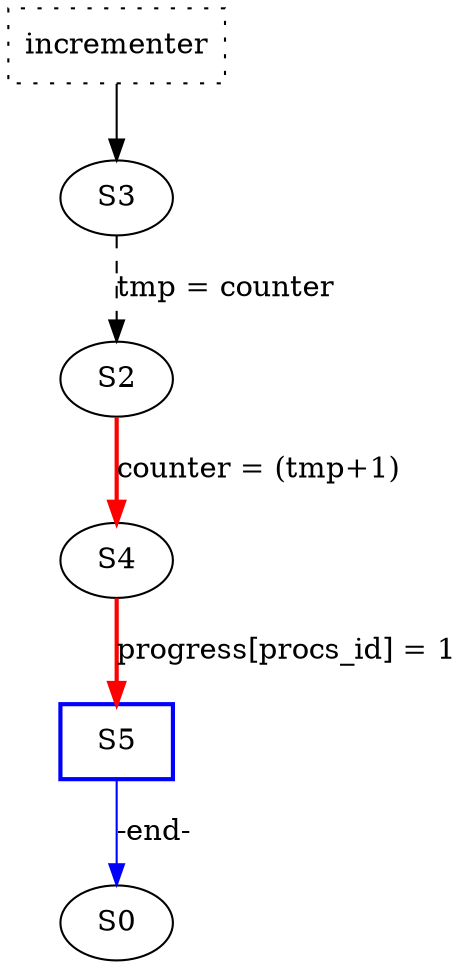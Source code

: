 digraph p_incrementer {
size="8,10";
  GT [shape=box,style=dotted,label="incrementer"];
  GT -> S3;
	S3 -> S2  [color=black,style=dashed,label="tmp = counter"];
	S2 -> S4  [color=red,style=bold,label="counter = (tmp+1)"];
	S4 -> S5  [color=red,style=bold,label="progress[procs_id] = 1"];
	S5 -> S0  [color=blue,style=solid,label="-end-"];
  S5 [color=blue,style=bold,shape=box];
}